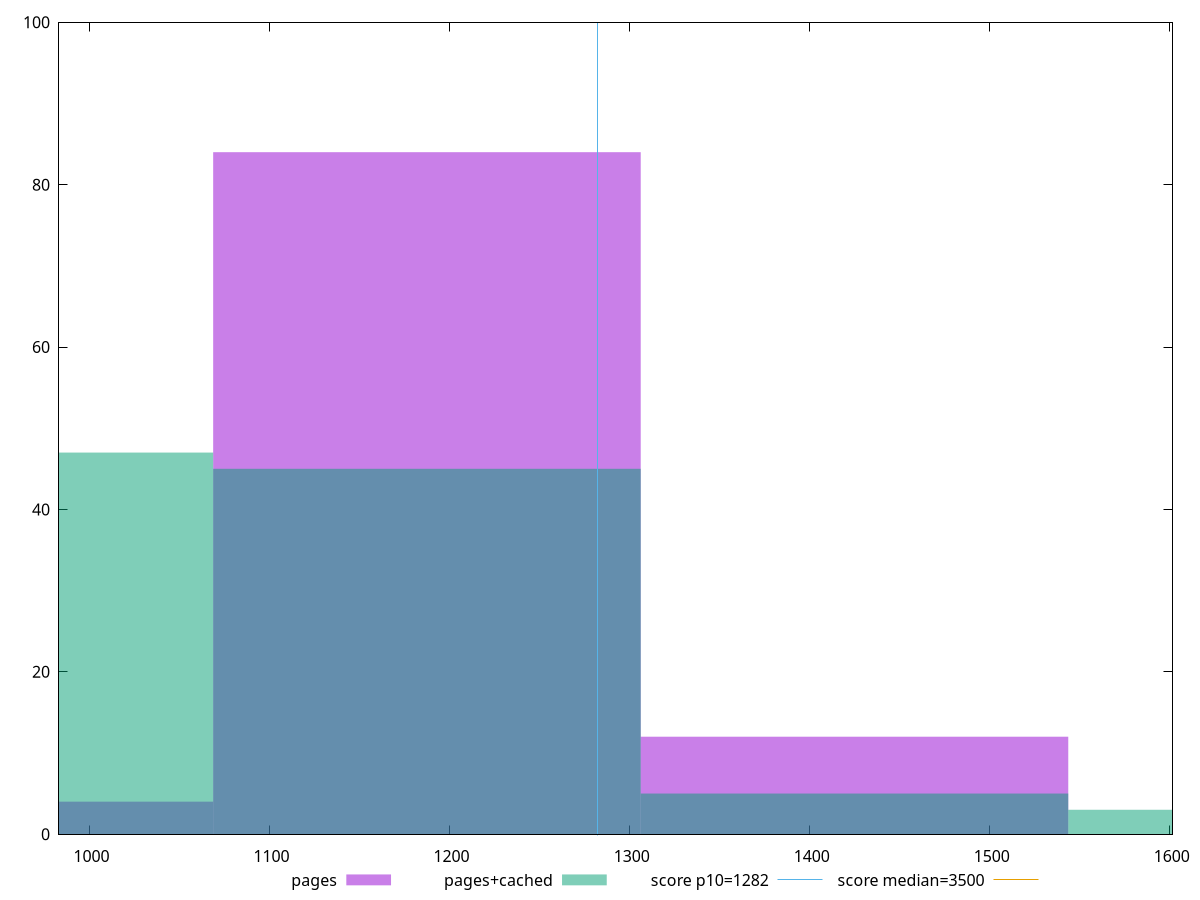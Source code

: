 reset

$pages <<EOF
1424.8906083981449 12
1187.4088403317874 84
949.92707226543 4
EOF

$pagesCached <<EOF
1424.8906083981449 5
1187.4088403317874 45
1662.3723764645024 3
949.92707226543 47
EOF

set key outside below
set boxwidth 237.4817680663575
set xrange [983.0360000000005:1601.5319999999992]
set yrange [0:100]
set trange [0:100]
set style fill transparent solid 0.5 noborder

set parametric
set terminal svg size 640, 500 enhanced background rgb 'white'
set output "report_00025_2021-02-22T21:38:55.199Z/bootup-time/comparison/histogram/0_vs_1.svg"

plot $pages title "pages" with boxes, \
     $pagesCached title "pages+cached" with boxes, \
     1282,t title "score p10=1282", \
     3500,t title "score median=3500"

reset
